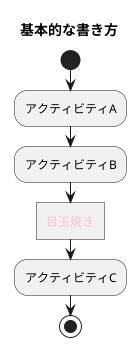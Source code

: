@startuml アクティビティ図
title 基本的な書き方
start
:アクティビティA;
:アクティビティB;
:<color:Pink>目玉焼き]
:アクティビティC;
stop
@enduml